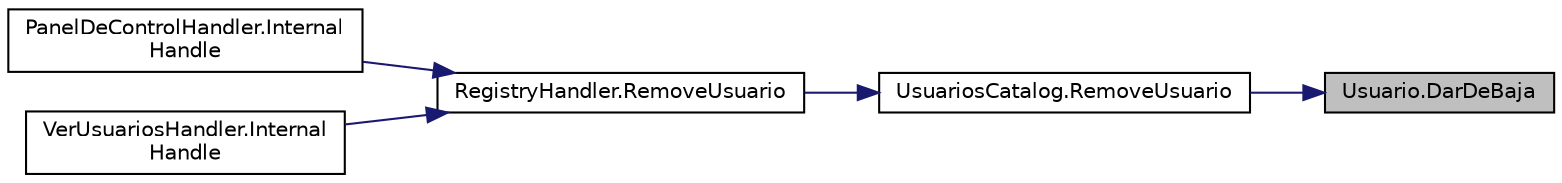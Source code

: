 digraph "Usuario.DarDeBaja"
{
 // INTERACTIVE_SVG=YES
 // LATEX_PDF_SIZE
  edge [fontname="Helvetica",fontsize="10",labelfontname="Helvetica",labelfontsize="10"];
  node [fontname="Helvetica",fontsize="10",shape=record];
  rankdir="RL";
  Node1 [label="Usuario.DarDeBaja",height=0.2,width=0.4,color="black", fillcolor="grey75", style="filled", fontcolor="black",tooltip="Método para desactivar un usuario."];
  Node1 -> Node2 [dir="back",color="midnightblue",fontsize="10",style="solid",fontname="Helvetica"];
  Node2 [label="UsuariosCatalog.RemoveUsuario",height=0.2,width=0.4,color="black", fillcolor="white", style="filled",URL="$classUsuariosCatalog.html#a961c4715374589f1eef9ff7a65dd8866",tooltip="Método para eliminar un usuario, en realidad para simplificar simplemente se le daría de baja."];
  Node2 -> Node3 [dir="back",color="midnightblue",fontsize="10",style="solid",fontname="Helvetica"];
  Node3 [label="RegistryHandler.RemoveUsuario",height=0.2,width=0.4,color="black", fillcolor="white", style="filled",URL="$classRegistryHandler.html#a5891aaccf0f0b364757161dcf5f97ab5",tooltip="Método para eliminar un Usuario."];
  Node3 -> Node4 [dir="back",color="midnightblue",fontsize="10",style="solid",fontname="Helvetica"];
  Node4 [label="PanelDeControlHandler.Internal\lHandle",height=0.2,width=0.4,color="black", fillcolor="white", style="filled",URL="$classPanelDeControlHandler.html#a30658d59450bfd0528572c30ee7af021",tooltip="Procesamiento de los mensajes."];
  Node3 -> Node5 [dir="back",color="midnightblue",fontsize="10",style="solid",fontname="Helvetica"];
  Node5 [label="VerUsuariosHandler.Internal\lHandle",height=0.2,width=0.4,color="black", fillcolor="white", style="filled",URL="$classVerUsuariosHandler.html#abc3477507eb9a605bd236eec2c340e3e",tooltip="Se procesa el mensaje y asigna la respuesta al mensaje."];
}
